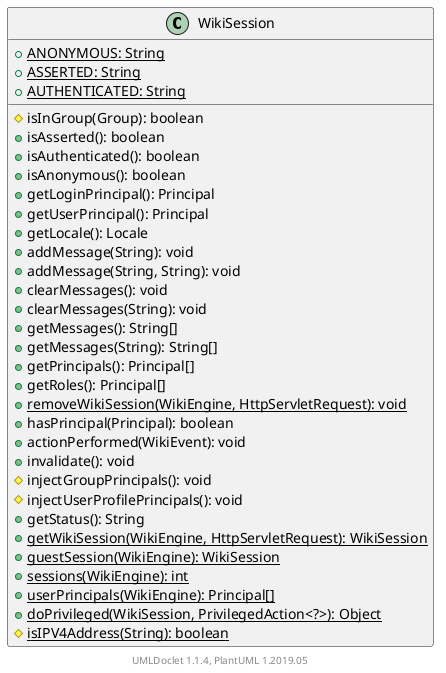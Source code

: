 @startuml

    class WikiSession [[WikiSession.html]] {
        {static} +ANONYMOUS: String
        {static} +ASSERTED: String
        {static} +AUTHENTICATED: String
        #isInGroup(Group): boolean
        +isAsserted(): boolean
        +isAuthenticated(): boolean
        +isAnonymous(): boolean
        +getLoginPrincipal(): Principal
        +getUserPrincipal(): Principal
        +getLocale(): Locale
        +addMessage(String): void
        +addMessage(String, String): void
        +clearMessages(): void
        +clearMessages(String): void
        +getMessages(): String[]
        +getMessages(String): String[]
        +getPrincipals(): Principal[]
        +getRoles(): Principal[]
        {static} +removeWikiSession(WikiEngine, HttpServletRequest): void
        +hasPrincipal(Principal): boolean
        +actionPerformed(WikiEvent): void
        +invalidate(): void
        #injectGroupPrincipals(): void
        #injectUserProfilePrincipals(): void
        +getStatus(): String
        {static} +getWikiSession(WikiEngine, HttpServletRequest): WikiSession
        {static} +guestSession(WikiEngine): WikiSession
        {static} +sessions(WikiEngine): int
        {static} +userPrincipals(WikiEngine): Principal[]
        {static} +doPrivileged(WikiSession, PrivilegedAction<?>): Object
        {static} #isIPV4Address(String): boolean
    }


    center footer UMLDoclet 1.1.4, PlantUML 1.2019.05
@enduml

